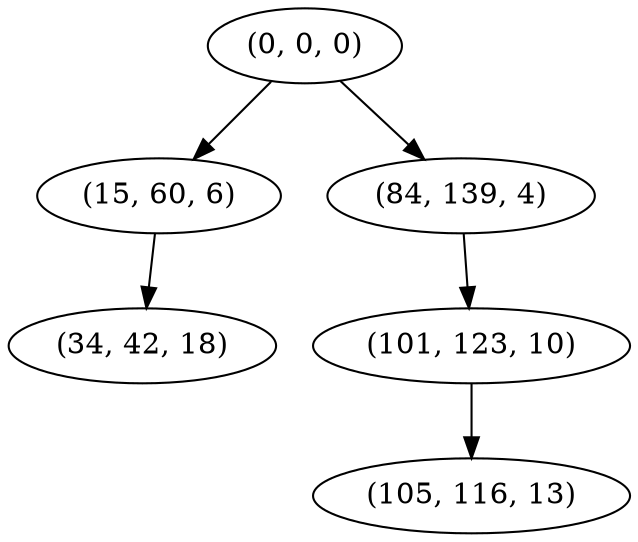 digraph tree {
    "(0, 0, 0)";
    "(15, 60, 6)";
    "(34, 42, 18)";
    "(84, 139, 4)";
    "(101, 123, 10)";
    "(105, 116, 13)";
    "(0, 0, 0)" -> "(15, 60, 6)";
    "(0, 0, 0)" -> "(84, 139, 4)";
    "(15, 60, 6)" -> "(34, 42, 18)";
    "(84, 139, 4)" -> "(101, 123, 10)";
    "(101, 123, 10)" -> "(105, 116, 13)";
}
